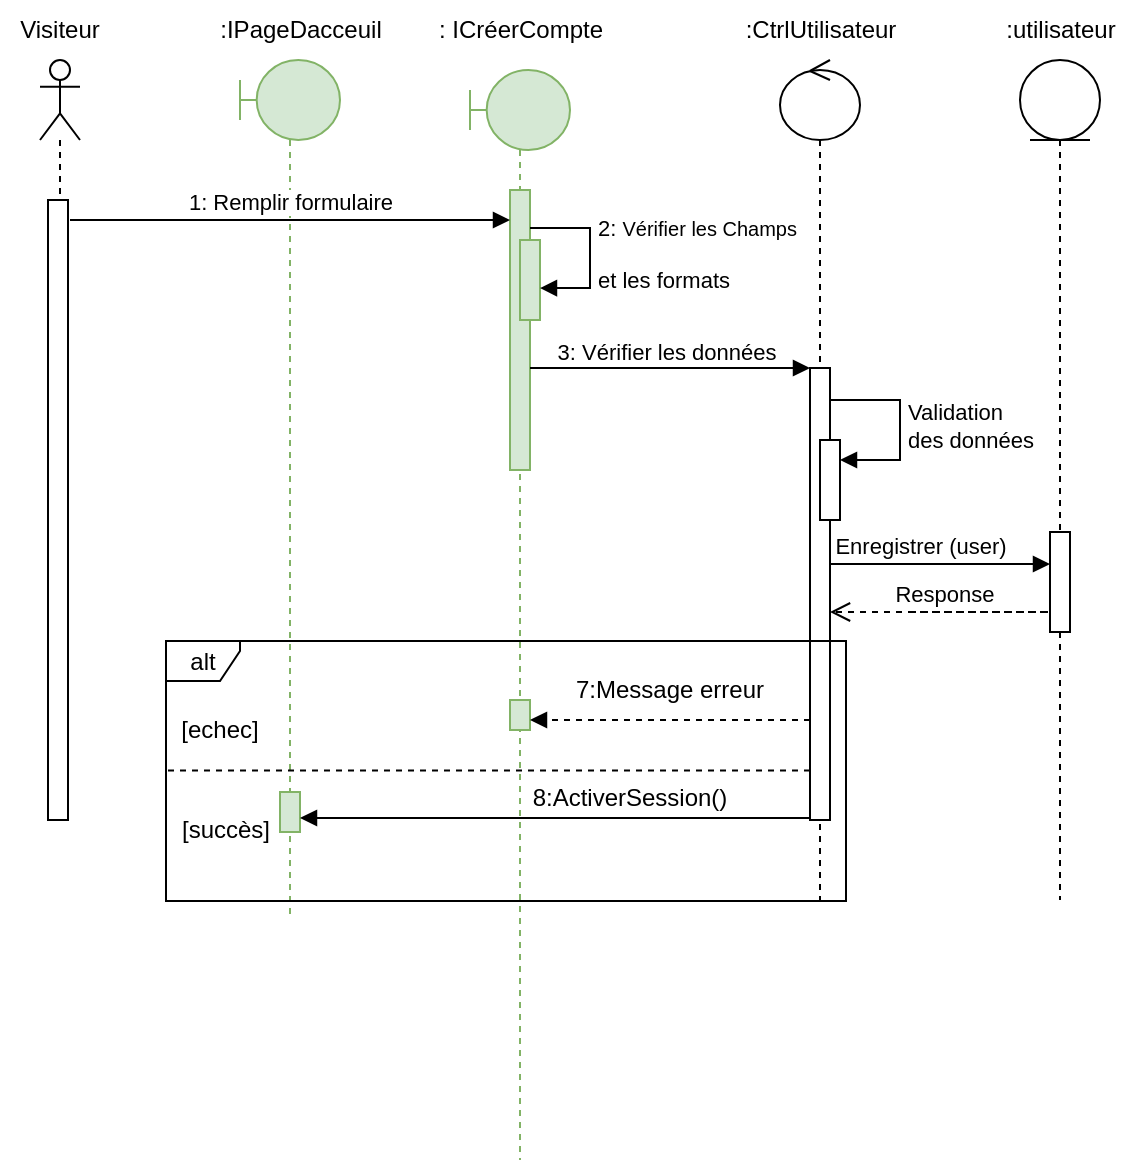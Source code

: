 <mxfile version="21.0.6" type="github">
  <diagram name="Page-1" id="2YBvvXClWsGukQMizWep">
    <mxGraphModel dx="1050" dy="530" grid="1" gridSize="10" guides="1" tooltips="1" connect="1" arrows="1" fold="1" page="1" pageScale="1" pageWidth="850" pageHeight="1100" math="0" shadow="0">
      <root>
        <mxCell id="0" />
        <mxCell id="1" parent="0" />
        <mxCell id="FU-7lzIfFSVTvlBx94kF-13" value="" style="shape=umlLifeline;perimeter=lifelinePerimeter;whiteSpace=wrap;html=1;container=1;dropTarget=0;collapsible=0;recursiveResize=0;outlineConnect=0;portConstraint=eastwest;newEdgeStyle={&quot;edgeStyle&quot;:&quot;elbowEdgeStyle&quot;,&quot;elbow&quot;:&quot;vertical&quot;,&quot;curved&quot;:0,&quot;rounded&quot;:0};participant=umlBoundary;fillColor=#d5e8d4;strokeColor=#82b366;" parent="1" vertex="1">
          <mxGeometry x="130" y="70" width="50" height="430" as="geometry" />
        </mxCell>
        <mxCell id="gYyd_koBgSatnML3Fuo2-1" value="" style="shape=umlLifeline;perimeter=lifelinePerimeter;whiteSpace=wrap;html=1;container=1;dropTarget=0;collapsible=0;recursiveResize=0;outlineConnect=0;portConstraint=eastwest;newEdgeStyle={&quot;edgeStyle&quot;:&quot;elbowEdgeStyle&quot;,&quot;elbow&quot;:&quot;vertical&quot;,&quot;curved&quot;:0,&quot;rounded&quot;:0};participant=umlActor;" parent="1" vertex="1">
          <mxGeometry x="30" y="70" width="20" height="380" as="geometry" />
        </mxCell>
        <mxCell id="gYyd_koBgSatnML3Fuo2-2" value="" style="html=1;points=[];perimeter=orthogonalPerimeter;outlineConnect=0;targetShapes=umlLifeline;portConstraint=eastwest;newEdgeStyle={&quot;edgeStyle&quot;:&quot;elbowEdgeStyle&quot;,&quot;elbow&quot;:&quot;vertical&quot;,&quot;curved&quot;:0,&quot;rounded&quot;:0};" parent="gYyd_koBgSatnML3Fuo2-1" vertex="1">
          <mxGeometry x="4" y="70" width="10" height="310" as="geometry" />
        </mxCell>
        <mxCell id="gYyd_koBgSatnML3Fuo2-3" value="" style="shape=umlLifeline;perimeter=lifelinePerimeter;whiteSpace=wrap;html=1;container=1;dropTarget=0;collapsible=0;recursiveResize=0;outlineConnect=0;portConstraint=eastwest;newEdgeStyle={&quot;edgeStyle&quot;:&quot;elbowEdgeStyle&quot;,&quot;elbow&quot;:&quot;vertical&quot;,&quot;curved&quot;:0,&quot;rounded&quot;:0};participant=umlBoundary;fillColor=#d5e8d4;strokeColor=#82b366;" parent="1" vertex="1">
          <mxGeometry x="245" y="75" width="50" height="545" as="geometry" />
        </mxCell>
        <mxCell id="gYyd_koBgSatnML3Fuo2-4" value="" style="html=1;points=[];perimeter=orthogonalPerimeter;outlineConnect=0;targetShapes=umlLifeline;portConstraint=eastwest;newEdgeStyle={&quot;edgeStyle&quot;:&quot;elbowEdgeStyle&quot;,&quot;elbow&quot;:&quot;vertical&quot;,&quot;curved&quot;:0,&quot;rounded&quot;:0};fillColor=#d5e8d4;strokeColor=#82b366;" parent="gYyd_koBgSatnML3Fuo2-3" vertex="1">
          <mxGeometry x="20" y="60" width="10" height="140" as="geometry" />
        </mxCell>
        <mxCell id="gYyd_koBgSatnML3Fuo2-5" value="" style="html=1;points=[];perimeter=orthogonalPerimeter;outlineConnect=0;targetShapes=umlLifeline;portConstraint=eastwest;newEdgeStyle={&quot;edgeStyle&quot;:&quot;elbowEdgeStyle&quot;,&quot;elbow&quot;:&quot;vertical&quot;,&quot;curved&quot;:0,&quot;rounded&quot;:0};fillColor=#d5e8d4;strokeColor=#82b366;" parent="gYyd_koBgSatnML3Fuo2-3" vertex="1">
          <mxGeometry x="25" y="85" width="10" height="40" as="geometry" />
        </mxCell>
        <mxCell id="gYyd_koBgSatnML3Fuo2-6" value="2: &lt;font style=&quot;font-size: 10px;&quot;&gt;Vérifier les Champs&lt;/font&gt;&lt;div style=&quot;font-size: 10px;&quot;&gt;&lt;font style=&quot;font-size: 10px;&quot;&gt;&lt;br&gt;&lt;/font&gt;&lt;/div&gt;et les formats" style="html=1;align=left;spacingLeft=2;endArrow=block;rounded=0;edgeStyle=orthogonalEdgeStyle;curved=0;rounded=0;" parent="gYyd_koBgSatnML3Fuo2-3" edge="1">
          <mxGeometry relative="1" as="geometry">
            <mxPoint x="30" y="79" as="sourcePoint" />
            <Array as="points">
              <mxPoint x="60" y="109" />
            </Array>
            <mxPoint x="35" y="109.023" as="targetPoint" />
          </mxGeometry>
        </mxCell>
        <mxCell id="FU-7lzIfFSVTvlBx94kF-20" value="" style="html=1;points=[];perimeter=orthogonalPerimeter;outlineConnect=0;targetShapes=umlLifeline;portConstraint=eastwest;newEdgeStyle={&quot;edgeStyle&quot;:&quot;elbowEdgeStyle&quot;,&quot;elbow&quot;:&quot;vertical&quot;,&quot;curved&quot;:0,&quot;rounded&quot;:0};fillColor=#d5e8d4;strokeColor=#82b366;" parent="gYyd_koBgSatnML3Fuo2-3" vertex="1">
          <mxGeometry x="20" y="315" width="10" height="15" as="geometry" />
        </mxCell>
        <mxCell id="gYyd_koBgSatnML3Fuo2-7" value="" style="shape=umlLifeline;perimeter=lifelinePerimeter;whiteSpace=wrap;html=1;container=1;dropTarget=0;collapsible=0;recursiveResize=0;outlineConnect=0;portConstraint=eastwest;newEdgeStyle={&quot;edgeStyle&quot;:&quot;elbowEdgeStyle&quot;,&quot;elbow&quot;:&quot;vertical&quot;,&quot;curved&quot;:0,&quot;rounded&quot;:0};participant=umlEntity;" parent="1" vertex="1">
          <mxGeometry x="520" y="70" width="40" height="420" as="geometry" />
        </mxCell>
        <mxCell id="gYyd_koBgSatnML3Fuo2-18" value="" style="html=1;points=[];perimeter=orthogonalPerimeter;outlineConnect=0;targetShapes=umlLifeline;portConstraint=eastwest;newEdgeStyle={&quot;edgeStyle&quot;:&quot;elbowEdgeStyle&quot;,&quot;elbow&quot;:&quot;vertical&quot;,&quot;curved&quot;:0,&quot;rounded&quot;:0};" parent="gYyd_koBgSatnML3Fuo2-7" vertex="1">
          <mxGeometry x="15" y="236" width="10" height="50" as="geometry" />
        </mxCell>
        <mxCell id="gYyd_koBgSatnML3Fuo2-8" value="" style="shape=umlLifeline;perimeter=lifelinePerimeter;whiteSpace=wrap;html=1;container=1;dropTarget=0;collapsible=0;recursiveResize=0;outlineConnect=0;portConstraint=eastwest;newEdgeStyle={&quot;edgeStyle&quot;:&quot;elbowEdgeStyle&quot;,&quot;elbow&quot;:&quot;vertical&quot;,&quot;curved&quot;:0,&quot;rounded&quot;:0};participant=umlControl;" parent="1" vertex="1">
          <mxGeometry x="400" y="70" width="40" height="420" as="geometry" />
        </mxCell>
        <mxCell id="gYyd_koBgSatnML3Fuo2-9" value="" style="html=1;points=[];perimeter=orthogonalPerimeter;outlineConnect=0;targetShapes=umlLifeline;portConstraint=eastwest;newEdgeStyle={&quot;edgeStyle&quot;:&quot;elbowEdgeStyle&quot;,&quot;elbow&quot;:&quot;vertical&quot;,&quot;curved&quot;:0,&quot;rounded&quot;:0};" parent="gYyd_koBgSatnML3Fuo2-8" vertex="1">
          <mxGeometry x="15" y="154" width="10" height="226" as="geometry" />
        </mxCell>
        <mxCell id="gYyd_koBgSatnML3Fuo2-10" value="" style="html=1;verticalAlign=bottom;endArrow=block;edgeStyle=elbowEdgeStyle;elbow=vertical;curved=0;rounded=0;" parent="gYyd_koBgSatnML3Fuo2-8" target="gYyd_koBgSatnML3Fuo2-9" edge="1">
          <mxGeometry x="0.389" y="-76" relative="1" as="geometry">
            <mxPoint x="-60" y="154" as="sourcePoint" />
            <Array as="points">
              <mxPoint x="-125" y="154" />
            </Array>
            <mxPoint as="offset" />
            <mxPoint x="10" y="154" as="targetPoint" />
          </mxGeometry>
        </mxCell>
        <mxCell id="gYyd_koBgSatnML3Fuo2-11" value="3: Vérifier les données" style="edgeLabel;html=1;align=center;verticalAlign=middle;resizable=0;points=[];" parent="gYyd_koBgSatnML3Fuo2-10" vertex="1" connectable="0">
          <mxGeometry x="0.385" y="2" relative="1" as="geometry">
            <mxPoint x="-9" y="-6" as="offset" />
          </mxGeometry>
        </mxCell>
        <mxCell id="gYyd_koBgSatnML3Fuo2-12" value="" style="html=1;points=[];perimeter=orthogonalPerimeter;outlineConnect=0;targetShapes=umlLifeline;portConstraint=eastwest;newEdgeStyle={&quot;edgeStyle&quot;:&quot;elbowEdgeStyle&quot;,&quot;elbow&quot;:&quot;vertical&quot;,&quot;curved&quot;:0,&quot;rounded&quot;:0};" parent="gYyd_koBgSatnML3Fuo2-8" vertex="1">
          <mxGeometry x="20" y="190" width="10" height="40" as="geometry" />
        </mxCell>
        <mxCell id="gYyd_koBgSatnML3Fuo2-13" value="&lt;div&gt;Validation&lt;/div&gt;&lt;div&gt;des données&lt;br&gt;&lt;/div&gt;" style="html=1;align=left;spacingLeft=2;endArrow=block;rounded=0;edgeStyle=orthogonalEdgeStyle;curved=0;rounded=0;" parent="gYyd_koBgSatnML3Fuo2-8" source="gYyd_koBgSatnML3Fuo2-9" target="gYyd_koBgSatnML3Fuo2-12" edge="1">
          <mxGeometry relative="1" as="geometry">
            <mxPoint x="30" y="170" as="sourcePoint" />
            <Array as="points">
              <mxPoint x="60" y="170" />
              <mxPoint x="60" y="200" />
            </Array>
          </mxGeometry>
        </mxCell>
        <mxCell id="gYyd_koBgSatnML3Fuo2-14" value="1: Remplir formulaire" style="html=1;verticalAlign=bottom;endArrow=block;edgeStyle=elbowEdgeStyle;elbow=vertical;curved=0;rounded=0;" parent="1" target="gYyd_koBgSatnML3Fuo2-4" edge="1">
          <mxGeometry relative="1" as="geometry">
            <mxPoint x="45" y="150" as="sourcePoint" />
            <mxPoint x="180" y="150" as="targetPoint" />
            <Array as="points">
              <mxPoint x="145" y="150" />
              <mxPoint x="155" y="130" />
              <mxPoint x="55" y="100" />
              <mxPoint x="105" y="100" />
            </Array>
          </mxGeometry>
        </mxCell>
        <mxCell id="gYyd_koBgSatnML3Fuo2-15" value="alt" style="shape=umlFrame;whiteSpace=wrap;html=1;pointerEvents=0;width=37;height=20;" parent="1" vertex="1">
          <mxGeometry x="93" y="360.5" width="340" height="130" as="geometry" />
        </mxCell>
        <mxCell id="gYyd_koBgSatnML3Fuo2-19" value="Enregistrer (user)" style="html=1;verticalAlign=bottom;endArrow=block;edgeStyle=elbowEdgeStyle;elbow=vertical;curved=0;rounded=0;" parent="1" target="gYyd_koBgSatnML3Fuo2-18" edge="1">
          <mxGeometry relative="1" as="geometry">
            <mxPoint x="425" y="302" as="sourcePoint" />
            <Array as="points">
              <mxPoint x="480" y="322" />
              <mxPoint x="430" y="302" />
              <mxPoint x="400" y="292" />
            </Array>
          </mxGeometry>
        </mxCell>
        <mxCell id="gYyd_koBgSatnML3Fuo2-22" value=" : ICréerCompte" style="text;html=1;align=center;verticalAlign=middle;resizable=0;points=[];autosize=1;strokeColor=none;fillColor=none;" parent="1" vertex="1">
          <mxGeometry x="220" y="40" width="100" height="30" as="geometry" />
        </mxCell>
        <mxCell id="gYyd_koBgSatnML3Fuo2-23" value=":CtrlUtilisateur" style="text;html=1;align=center;verticalAlign=middle;resizable=0;points=[];autosize=1;strokeColor=none;fillColor=none;" parent="1" vertex="1">
          <mxGeometry x="370" y="40" width="100" height="30" as="geometry" />
        </mxCell>
        <mxCell id="gYyd_koBgSatnML3Fuo2-24" value=":utilisateur" style="text;html=1;align=center;verticalAlign=middle;resizable=0;points=[];autosize=1;strokeColor=none;fillColor=none;" parent="1" vertex="1">
          <mxGeometry x="500" y="40" width="80" height="30" as="geometry" />
        </mxCell>
        <mxCell id="FU-7lzIfFSVTvlBx94kF-6" value="Visiteur" style="text;html=1;strokeColor=none;fillColor=none;align=center;verticalAlign=middle;whiteSpace=wrap;rounded=0;" parent="1" vertex="1">
          <mxGeometry x="10" y="40" width="60" height="30" as="geometry" />
        </mxCell>
        <mxCell id="FU-7lzIfFSVTvlBx94kF-17" value=":IPageDacceuil" style="text;html=1;align=center;verticalAlign=middle;resizable=0;points=[];autosize=1;strokeColor=none;fillColor=none;" parent="1" vertex="1">
          <mxGeometry x="110" y="40" width="100" height="30" as="geometry" />
        </mxCell>
        <mxCell id="FU-7lzIfFSVTvlBx94kF-19" value="Response" style="html=1;verticalAlign=bottom;endArrow=open;dashed=1;endSize=8;edgeStyle=elbowEdgeStyle;elbow=vertical;curved=0;rounded=0;" parent="1" edge="1">
          <mxGeometry x="0.371" relative="1" as="geometry">
            <mxPoint x="465" y="346" as="sourcePoint" />
            <mxPoint x="425" y="346" as="targetPoint" />
            <Array as="points">
              <mxPoint x="535" y="346" />
            </Array>
            <mxPoint as="offset" />
          </mxGeometry>
        </mxCell>
        <mxCell id="FU-7lzIfFSVTvlBx94kF-21" value="" style="html=1;points=[];perimeter=orthogonalPerimeter;outlineConnect=0;targetShapes=umlLifeline;portConstraint=eastwest;newEdgeStyle={&quot;edgeStyle&quot;:&quot;elbowEdgeStyle&quot;,&quot;elbow&quot;:&quot;vertical&quot;,&quot;curved&quot;:0,&quot;rounded&quot;:0};fillColor=#d5e8d4;strokeColor=#82b366;" parent="1" vertex="1">
          <mxGeometry x="150" y="436" width="10" height="20" as="geometry" />
        </mxCell>
        <mxCell id="FU-7lzIfFSVTvlBx94kF-24" value="" style="html=1;verticalAlign=bottom;endArrow=block;edgeStyle=elbowEdgeStyle;elbow=vertical;curved=0;rounded=0;" parent="1" edge="1">
          <mxGeometry relative="1" as="geometry">
            <mxPoint x="415" y="449" as="sourcePoint" />
            <mxPoint x="160" y="449" as="targetPoint" />
            <Array as="points">
              <mxPoint x="290" y="449" />
              <mxPoint x="170" y="411.29" />
              <mxPoint x="270" y="441.29" />
              <mxPoint x="260" y="461.29" />
            </Array>
          </mxGeometry>
        </mxCell>
        <mxCell id="FU-7lzIfFSVTvlBx94kF-25" value="" style="html=1;verticalAlign=bottom;endArrow=block;edgeStyle=elbowEdgeStyle;elbow=vertical;curved=0;rounded=0;dashed=1;" parent="1" edge="1">
          <mxGeometry relative="1" as="geometry">
            <mxPoint x="415" y="400" as="sourcePoint" />
            <mxPoint x="275" y="400.28" as="targetPoint" />
            <Array as="points">
              <mxPoint x="419" y="400" />
              <mxPoint x="163" y="362.57" />
              <mxPoint x="263" y="392.57" />
              <mxPoint x="253" y="412.57" />
            </Array>
          </mxGeometry>
        </mxCell>
        <mxCell id="FU-7lzIfFSVTvlBx94kF-26" value="&lt;font style=&quot;font-size: 12px;&quot;&gt;7:&lt;/font&gt;&lt;font style=&quot;font-size: 12px;&quot;&gt;&lt;font style=&quot;font-size: 12px;&quot;&gt;Message erreur&lt;/font&gt;&lt;br&gt;&lt;/font&gt;" style="text;html=1;strokeColor=none;fillColor=none;align=center;verticalAlign=middle;whiteSpace=wrap;rounded=0;" parent="1" vertex="1">
          <mxGeometry x="290" y="370" width="110" height="30" as="geometry" />
        </mxCell>
        <mxCell id="FU-7lzIfFSVTvlBx94kF-27" value="8:ActiverSession()" style="text;html=1;strokeColor=none;fillColor=none;align=center;verticalAlign=middle;whiteSpace=wrap;rounded=0;" parent="1" vertex="1">
          <mxGeometry x="280" y="424" width="90" height="30" as="geometry" />
        </mxCell>
        <mxCell id="FU-7lzIfFSVTvlBx94kF-28" value="[echec]" style="text;html=1;strokeColor=none;fillColor=none;align=center;verticalAlign=middle;whiteSpace=wrap;rounded=0;" parent="1" vertex="1">
          <mxGeometry x="90" y="390" width="60" height="30" as="geometry" />
        </mxCell>
        <mxCell id="FU-7lzIfFSVTvlBx94kF-29" value="[succès]" style="text;html=1;strokeColor=none;fillColor=none;align=center;verticalAlign=middle;whiteSpace=wrap;rounded=0;" parent="1" vertex="1">
          <mxGeometry x="93" y="440" width="60" height="30" as="geometry" />
        </mxCell>
        <mxCell id="FU-7lzIfFSVTvlBx94kF-30" value="" style="html=1;verticalAlign=bottom;endArrow=none;edgeStyle=elbowEdgeStyle;elbow=vertical;curved=0;rounded=0;dashed=1;endFill=0;" parent="1" edge="1">
          <mxGeometry relative="1" as="geometry">
            <mxPoint x="415" y="425.19" as="sourcePoint" />
            <mxPoint x="93" y="425.19" as="targetPoint" />
            <Array as="points">
              <mxPoint x="223" y="425.19" />
              <mxPoint x="103" y="387.48" />
              <mxPoint x="203" y="417.48" />
              <mxPoint x="193" y="437.48" />
            </Array>
          </mxGeometry>
        </mxCell>
      </root>
    </mxGraphModel>
  </diagram>
</mxfile>
